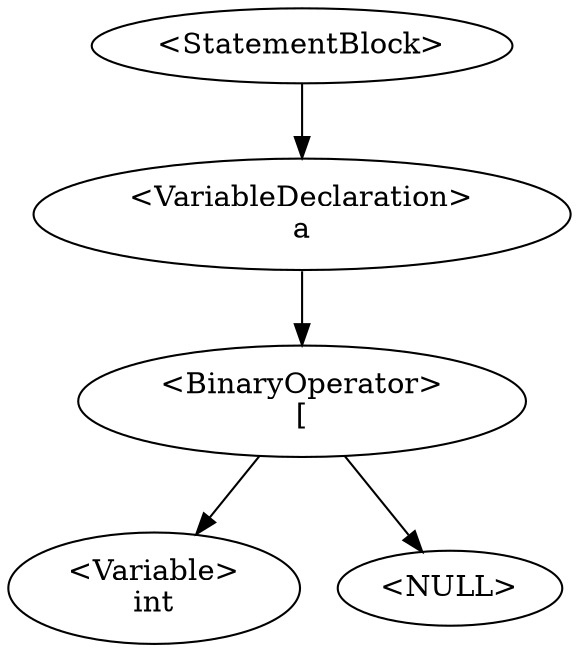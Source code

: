 digraph G {
0 [label="<StatementBlock>"];0->3;
3 [label="<VariableDeclaration>\na"];3->2;
2 [label="<BinaryOperator>\n["];2->1;2->-1;-1 [label="<NULL>"];
1 [label="<Variable>\nint"];
}